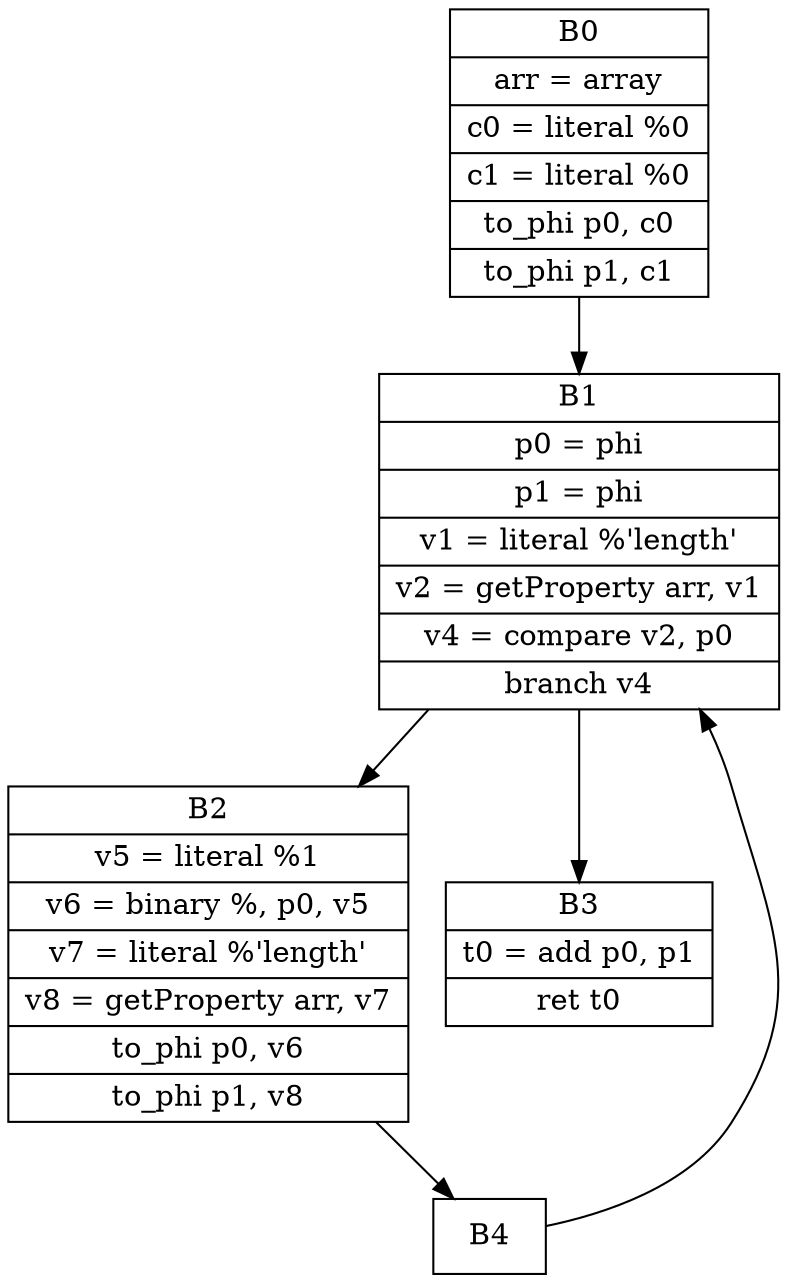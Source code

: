 digraph {
  node [shape=record];

  B0 -> B1;
  B1 -> B2;
  B2 -> B4;
  B1 -> B3;
  B4 -> B1;
  B3;
  B4;

  B0 [label="{B0|arr = array|c0 = literal %0|c1 = literal %0|to_phi p0, c0|to_phi p1, c1}"];
  B1 [label="{B1|p0 = phi|p1 = phi|v1 = literal %'length'|v2 = getProperty arr, v1|v4 = compare v2, p0|branch v4}"];
  B2 [label="{B2|v5 = literal %1|v6 = binary %"+", p0, v5|v7 = literal %'length'|v8 = getProperty arr, v7|to_phi p0, v6|to_phi p1, v8}"];
  B3 [label="{B3|t0 = add p0, p1|ret t0}"];
}
